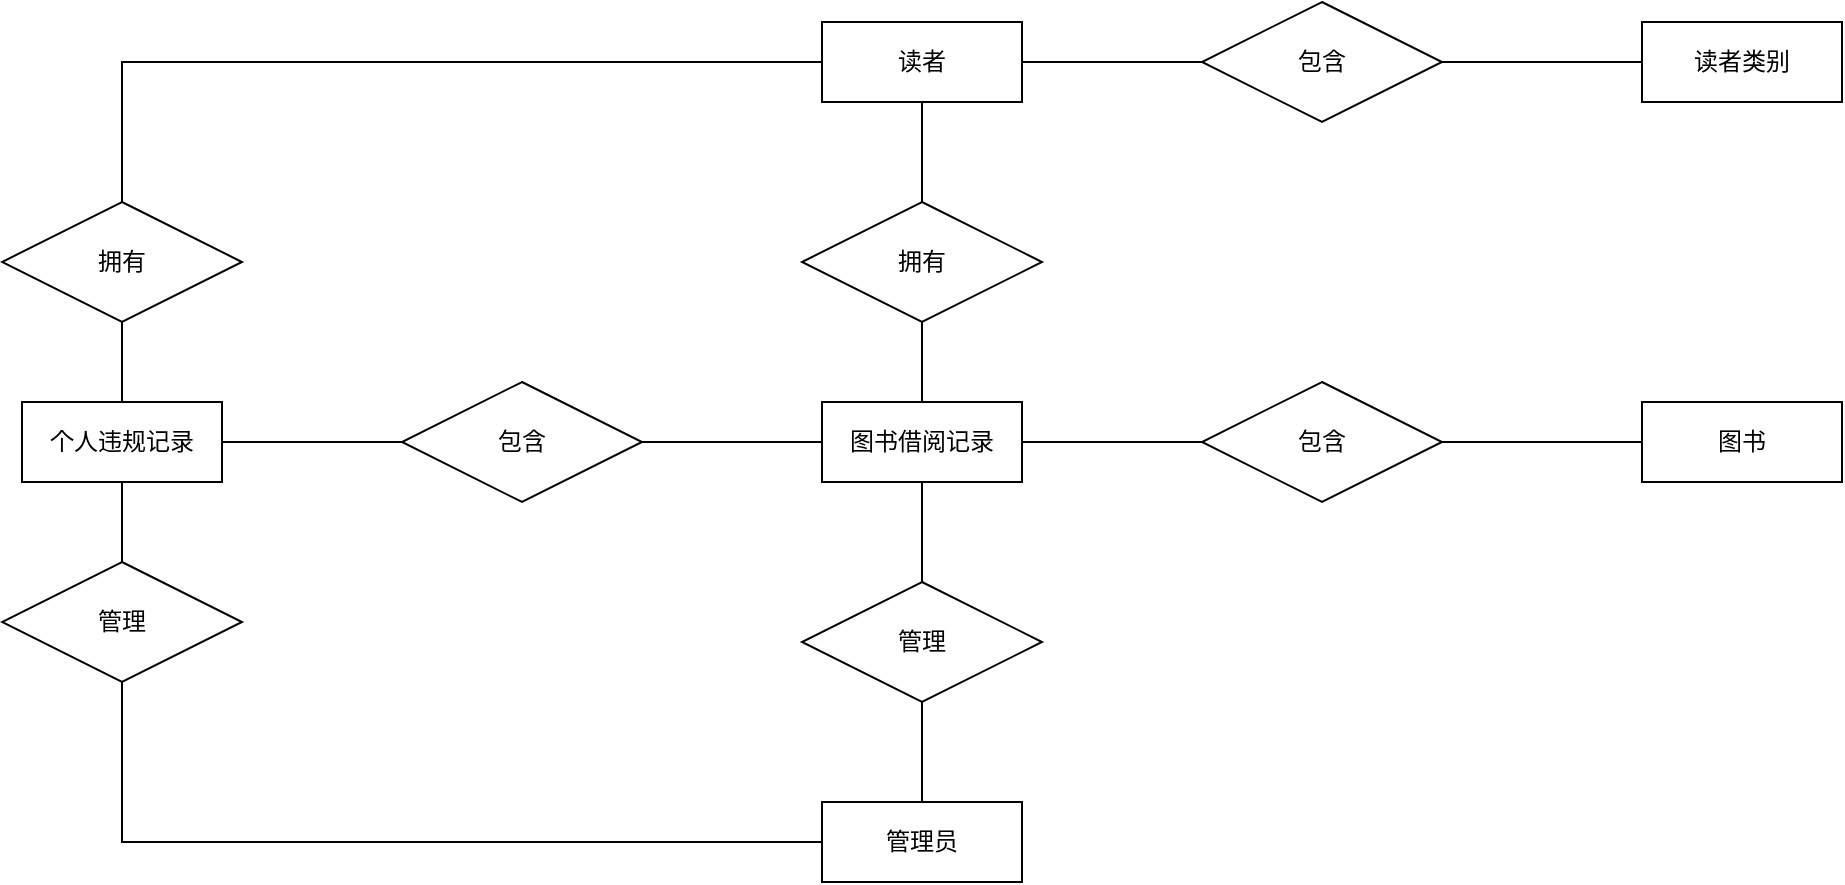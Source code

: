 <mxfile version="22.0.8" type="github">
  <diagram id="R2lEEEUBdFMjLlhIrx00" name="Page-1">
    <mxGraphModel dx="1728" dy="822" grid="1" gridSize="10" guides="1" tooltips="1" connect="1" arrows="1" fold="1" page="1" pageScale="1" pageWidth="850" pageHeight="1100" math="0" shadow="0" extFonts="Permanent Marker^https://fonts.googleapis.com/css?family=Permanent+Marker">
      <root>
        <mxCell id="0" />
        <mxCell id="1" parent="0" />
        <mxCell id="UUBswNinvHV-n9F3zUPU-14" style="edgeStyle=orthogonalEdgeStyle;rounded=0;orthogonalLoop=1;jettySize=auto;html=1;exitX=0.5;exitY=1;exitDx=0;exitDy=0;entryX=0.5;entryY=0;entryDx=0;entryDy=0;endArrow=none;endFill=0;" edge="1" parent="1" source="UUBswNinvHV-n9F3zUPU-1" target="UUBswNinvHV-n9F3zUPU-7">
          <mxGeometry relative="1" as="geometry" />
        </mxCell>
        <mxCell id="UUBswNinvHV-n9F3zUPU-20" style="edgeStyle=orthogonalEdgeStyle;rounded=0;orthogonalLoop=1;jettySize=auto;html=1;exitX=1;exitY=0.5;exitDx=0;exitDy=0;entryX=0;entryY=0.5;entryDx=0;entryDy=0;endArrow=none;endFill=0;" edge="1" parent="1" source="UUBswNinvHV-n9F3zUPU-1" target="UUBswNinvHV-n9F3zUPU-10">
          <mxGeometry relative="1" as="geometry" />
        </mxCell>
        <mxCell id="UUBswNinvHV-n9F3zUPU-22" style="edgeStyle=orthogonalEdgeStyle;rounded=0;orthogonalLoop=1;jettySize=auto;html=1;exitX=0;exitY=0.5;exitDx=0;exitDy=0;entryX=0.5;entryY=0;entryDx=0;entryDy=0;endArrow=none;endFill=0;" edge="1" parent="1" source="UUBswNinvHV-n9F3zUPU-1" target="UUBswNinvHV-n9F3zUPU-12">
          <mxGeometry relative="1" as="geometry" />
        </mxCell>
        <mxCell id="UUBswNinvHV-n9F3zUPU-1" value="读者" style="whiteSpace=wrap;html=1;align=center;" vertex="1" parent="1">
          <mxGeometry x="310" y="210" width="100" height="40" as="geometry" />
        </mxCell>
        <mxCell id="UUBswNinvHV-n9F3zUPU-2" value="读者类别" style="whiteSpace=wrap;html=1;align=center;" vertex="1" parent="1">
          <mxGeometry x="720" y="210" width="100" height="40" as="geometry" />
        </mxCell>
        <mxCell id="UUBswNinvHV-n9F3zUPU-16" style="edgeStyle=orthogonalEdgeStyle;rounded=0;orthogonalLoop=1;jettySize=auto;html=1;exitX=0.5;exitY=1;exitDx=0;exitDy=0;entryX=0.5;entryY=0;entryDx=0;entryDy=0;endArrow=none;endFill=0;" edge="1" parent="1" source="UUBswNinvHV-n9F3zUPU-3" target="UUBswNinvHV-n9F3zUPU-8">
          <mxGeometry relative="1" as="geometry" />
        </mxCell>
        <mxCell id="UUBswNinvHV-n9F3zUPU-18" style="edgeStyle=orthogonalEdgeStyle;rounded=0;orthogonalLoop=1;jettySize=auto;html=1;exitX=1;exitY=0.5;exitDx=0;exitDy=0;entryX=0;entryY=0.5;entryDx=0;entryDy=0;endArrow=none;endFill=0;" edge="1" parent="1" source="UUBswNinvHV-n9F3zUPU-3" target="UUBswNinvHV-n9F3zUPU-9">
          <mxGeometry relative="1" as="geometry" />
        </mxCell>
        <mxCell id="UUBswNinvHV-n9F3zUPU-3" value="图书借阅记录" style="whiteSpace=wrap;html=1;align=center;" vertex="1" parent="1">
          <mxGeometry x="310" y="400" width="100" height="40" as="geometry" />
        </mxCell>
        <mxCell id="UUBswNinvHV-n9F3zUPU-4" value="图书" style="whiteSpace=wrap;html=1;align=center;" vertex="1" parent="1">
          <mxGeometry x="720" y="400" width="100" height="40" as="geometry" />
        </mxCell>
        <mxCell id="UUBswNinvHV-n9F3zUPU-5" value="管理员" style="whiteSpace=wrap;html=1;align=center;" vertex="1" parent="1">
          <mxGeometry x="310" y="600" width="100" height="40" as="geometry" />
        </mxCell>
        <mxCell id="UUBswNinvHV-n9F3zUPU-26" style="edgeStyle=orthogonalEdgeStyle;rounded=0;orthogonalLoop=1;jettySize=auto;html=1;exitX=0.5;exitY=1;exitDx=0;exitDy=0;entryX=0.5;entryY=0;entryDx=0;entryDy=0;endArrow=none;endFill=0;" edge="1" parent="1" source="UUBswNinvHV-n9F3zUPU-6" target="UUBswNinvHV-n9F3zUPU-13">
          <mxGeometry relative="1" as="geometry" />
        </mxCell>
        <mxCell id="UUBswNinvHV-n9F3zUPU-30" style="edgeStyle=orthogonalEdgeStyle;rounded=0;orthogonalLoop=1;jettySize=auto;html=1;exitX=1;exitY=0.5;exitDx=0;exitDy=0;entryX=0;entryY=0.5;entryDx=0;entryDy=0;endArrow=none;endFill=0;" edge="1" parent="1" source="UUBswNinvHV-n9F3zUPU-6" target="UUBswNinvHV-n9F3zUPU-11">
          <mxGeometry relative="1" as="geometry" />
        </mxCell>
        <mxCell id="UUBswNinvHV-n9F3zUPU-6" value="个人违规记录" style="whiteSpace=wrap;html=1;align=center;" vertex="1" parent="1">
          <mxGeometry x="-90" y="400" width="100" height="40" as="geometry" />
        </mxCell>
        <mxCell id="UUBswNinvHV-n9F3zUPU-15" style="edgeStyle=orthogonalEdgeStyle;rounded=0;orthogonalLoop=1;jettySize=auto;html=1;exitX=0.5;exitY=1;exitDx=0;exitDy=0;entryX=0.5;entryY=0;entryDx=0;entryDy=0;endArrow=none;endFill=0;" edge="1" parent="1" source="UUBswNinvHV-n9F3zUPU-7" target="UUBswNinvHV-n9F3zUPU-3">
          <mxGeometry relative="1" as="geometry" />
        </mxCell>
        <mxCell id="UUBswNinvHV-n9F3zUPU-7" value="拥有" style="shape=rhombus;perimeter=rhombusPerimeter;whiteSpace=wrap;html=1;align=center;" vertex="1" parent="1">
          <mxGeometry x="300" y="300" width="120" height="60" as="geometry" />
        </mxCell>
        <mxCell id="UUBswNinvHV-n9F3zUPU-17" style="edgeStyle=orthogonalEdgeStyle;rounded=0;orthogonalLoop=1;jettySize=auto;html=1;exitX=0.5;exitY=1;exitDx=0;exitDy=0;entryX=0.5;entryY=0;entryDx=0;entryDy=0;endArrow=none;endFill=0;" edge="1" parent="1" source="UUBswNinvHV-n9F3zUPU-8" target="UUBswNinvHV-n9F3zUPU-5">
          <mxGeometry relative="1" as="geometry" />
        </mxCell>
        <mxCell id="UUBswNinvHV-n9F3zUPU-8" value="管理" style="shape=rhombus;perimeter=rhombusPerimeter;whiteSpace=wrap;html=1;align=center;" vertex="1" parent="1">
          <mxGeometry x="300" y="490" width="120" height="60" as="geometry" />
        </mxCell>
        <mxCell id="UUBswNinvHV-n9F3zUPU-19" style="edgeStyle=orthogonalEdgeStyle;rounded=0;orthogonalLoop=1;jettySize=auto;html=1;exitX=1;exitY=0.5;exitDx=0;exitDy=0;entryX=0;entryY=0.5;entryDx=0;entryDy=0;endArrow=none;endFill=0;" edge="1" parent="1" source="UUBswNinvHV-n9F3zUPU-9" target="UUBswNinvHV-n9F3zUPU-4">
          <mxGeometry relative="1" as="geometry" />
        </mxCell>
        <mxCell id="UUBswNinvHV-n9F3zUPU-9" value="包含" style="shape=rhombus;perimeter=rhombusPerimeter;whiteSpace=wrap;html=1;align=center;" vertex="1" parent="1">
          <mxGeometry x="500" y="390" width="120" height="60" as="geometry" />
        </mxCell>
        <mxCell id="UUBswNinvHV-n9F3zUPU-21" style="edgeStyle=orthogonalEdgeStyle;rounded=0;orthogonalLoop=1;jettySize=auto;html=1;exitX=1;exitY=0.5;exitDx=0;exitDy=0;entryX=0;entryY=0.5;entryDx=0;entryDy=0;endArrow=none;endFill=0;" edge="1" parent="1" source="UUBswNinvHV-n9F3zUPU-10" target="UUBswNinvHV-n9F3zUPU-2">
          <mxGeometry relative="1" as="geometry" />
        </mxCell>
        <mxCell id="UUBswNinvHV-n9F3zUPU-10" value="包含" style="shape=rhombus;perimeter=rhombusPerimeter;whiteSpace=wrap;html=1;align=center;" vertex="1" parent="1">
          <mxGeometry x="500" y="200" width="120" height="60" as="geometry" />
        </mxCell>
        <mxCell id="UUBswNinvHV-n9F3zUPU-25" style="edgeStyle=orthogonalEdgeStyle;rounded=0;orthogonalLoop=1;jettySize=auto;html=1;exitX=1;exitY=0.5;exitDx=0;exitDy=0;entryX=0;entryY=0.5;entryDx=0;entryDy=0;endArrow=none;endFill=0;" edge="1" parent="1" source="UUBswNinvHV-n9F3zUPU-11" target="UUBswNinvHV-n9F3zUPU-3">
          <mxGeometry relative="1" as="geometry" />
        </mxCell>
        <mxCell id="UUBswNinvHV-n9F3zUPU-11" value="包含" style="shape=rhombus;perimeter=rhombusPerimeter;whiteSpace=wrap;html=1;align=center;" vertex="1" parent="1">
          <mxGeometry x="100" y="390" width="120" height="60" as="geometry" />
        </mxCell>
        <mxCell id="UUBswNinvHV-n9F3zUPU-23" style="edgeStyle=orthogonalEdgeStyle;rounded=0;orthogonalLoop=1;jettySize=auto;html=1;exitX=0.5;exitY=1;exitDx=0;exitDy=0;entryX=0.5;entryY=0;entryDx=0;entryDy=0;endArrow=none;endFill=0;" edge="1" parent="1" source="UUBswNinvHV-n9F3zUPU-12" target="UUBswNinvHV-n9F3zUPU-6">
          <mxGeometry relative="1" as="geometry" />
        </mxCell>
        <mxCell id="UUBswNinvHV-n9F3zUPU-12" value="拥有" style="shape=rhombus;perimeter=rhombusPerimeter;whiteSpace=wrap;html=1;align=center;" vertex="1" parent="1">
          <mxGeometry x="-100" y="300" width="120" height="60" as="geometry" />
        </mxCell>
        <mxCell id="UUBswNinvHV-n9F3zUPU-27" style="edgeStyle=orthogonalEdgeStyle;rounded=0;orthogonalLoop=1;jettySize=auto;html=1;exitX=0.5;exitY=1;exitDx=0;exitDy=0;entryX=0;entryY=0.5;entryDx=0;entryDy=0;endArrow=none;endFill=0;" edge="1" parent="1" source="UUBswNinvHV-n9F3zUPU-13" target="UUBswNinvHV-n9F3zUPU-5">
          <mxGeometry relative="1" as="geometry" />
        </mxCell>
        <mxCell id="UUBswNinvHV-n9F3zUPU-13" value="管理" style="shape=rhombus;perimeter=rhombusPerimeter;whiteSpace=wrap;html=1;align=center;" vertex="1" parent="1">
          <mxGeometry x="-100" y="480" width="120" height="60" as="geometry" />
        </mxCell>
      </root>
    </mxGraphModel>
  </diagram>
</mxfile>
